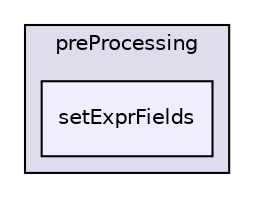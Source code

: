 digraph "applications/utilities/preProcessing/setExprFields" {
  bgcolor=transparent;
  compound=true
  node [ fontsize="10", fontname="Helvetica"];
  edge [ labelfontsize="10", labelfontname="Helvetica"];
  subgraph clusterdir_2cb9088fcfa5d85f3ea0b5a37d6be287 {
    graph [ bgcolor="#ddddee", pencolor="black", label="preProcessing" fontname="Helvetica", fontsize="10", URL="dir_2cb9088fcfa5d85f3ea0b5a37d6be287.html"]
  dir_f156895bb5f61eca843d9cf19be3d4fa [shape=box, label="setExprFields", style="filled", fillcolor="#eeeeff", pencolor="black", URL="dir_f156895bb5f61eca843d9cf19be3d4fa.html"];
  }
}
